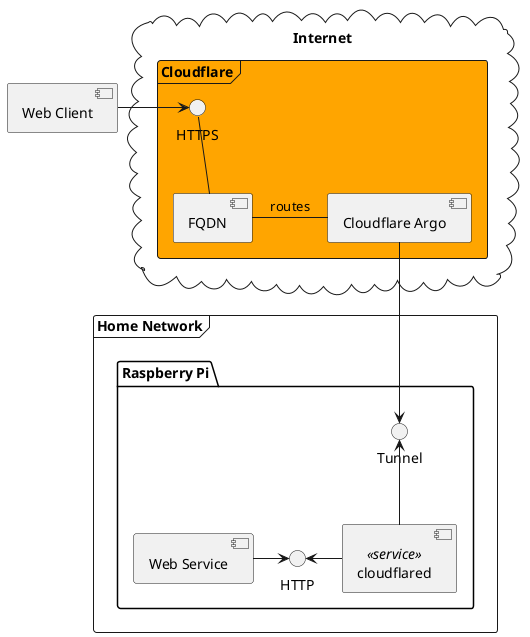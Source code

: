 @startuml

frame "Home Network" {
    folder "Raspberry Pi" {
        
        [cloudflared] <<service>> as cloudflared        
        [cloudflared] -up-> Tunnel
        HTTP <- [cloudflared]
        [Web Service] -> HTTP
        
    }
}

cloud "Internet" {
    frame "Cloudflare" #Orange {
        component [Cloudflare Argo] 
        [Cloudflare Argo] -down-> Tunnel
        HTTPS -down- [FQDN]
    }
}

FQDN - [Cloudflare Argo] : routes
HTTPS <-left- [Web Client]

@enduml